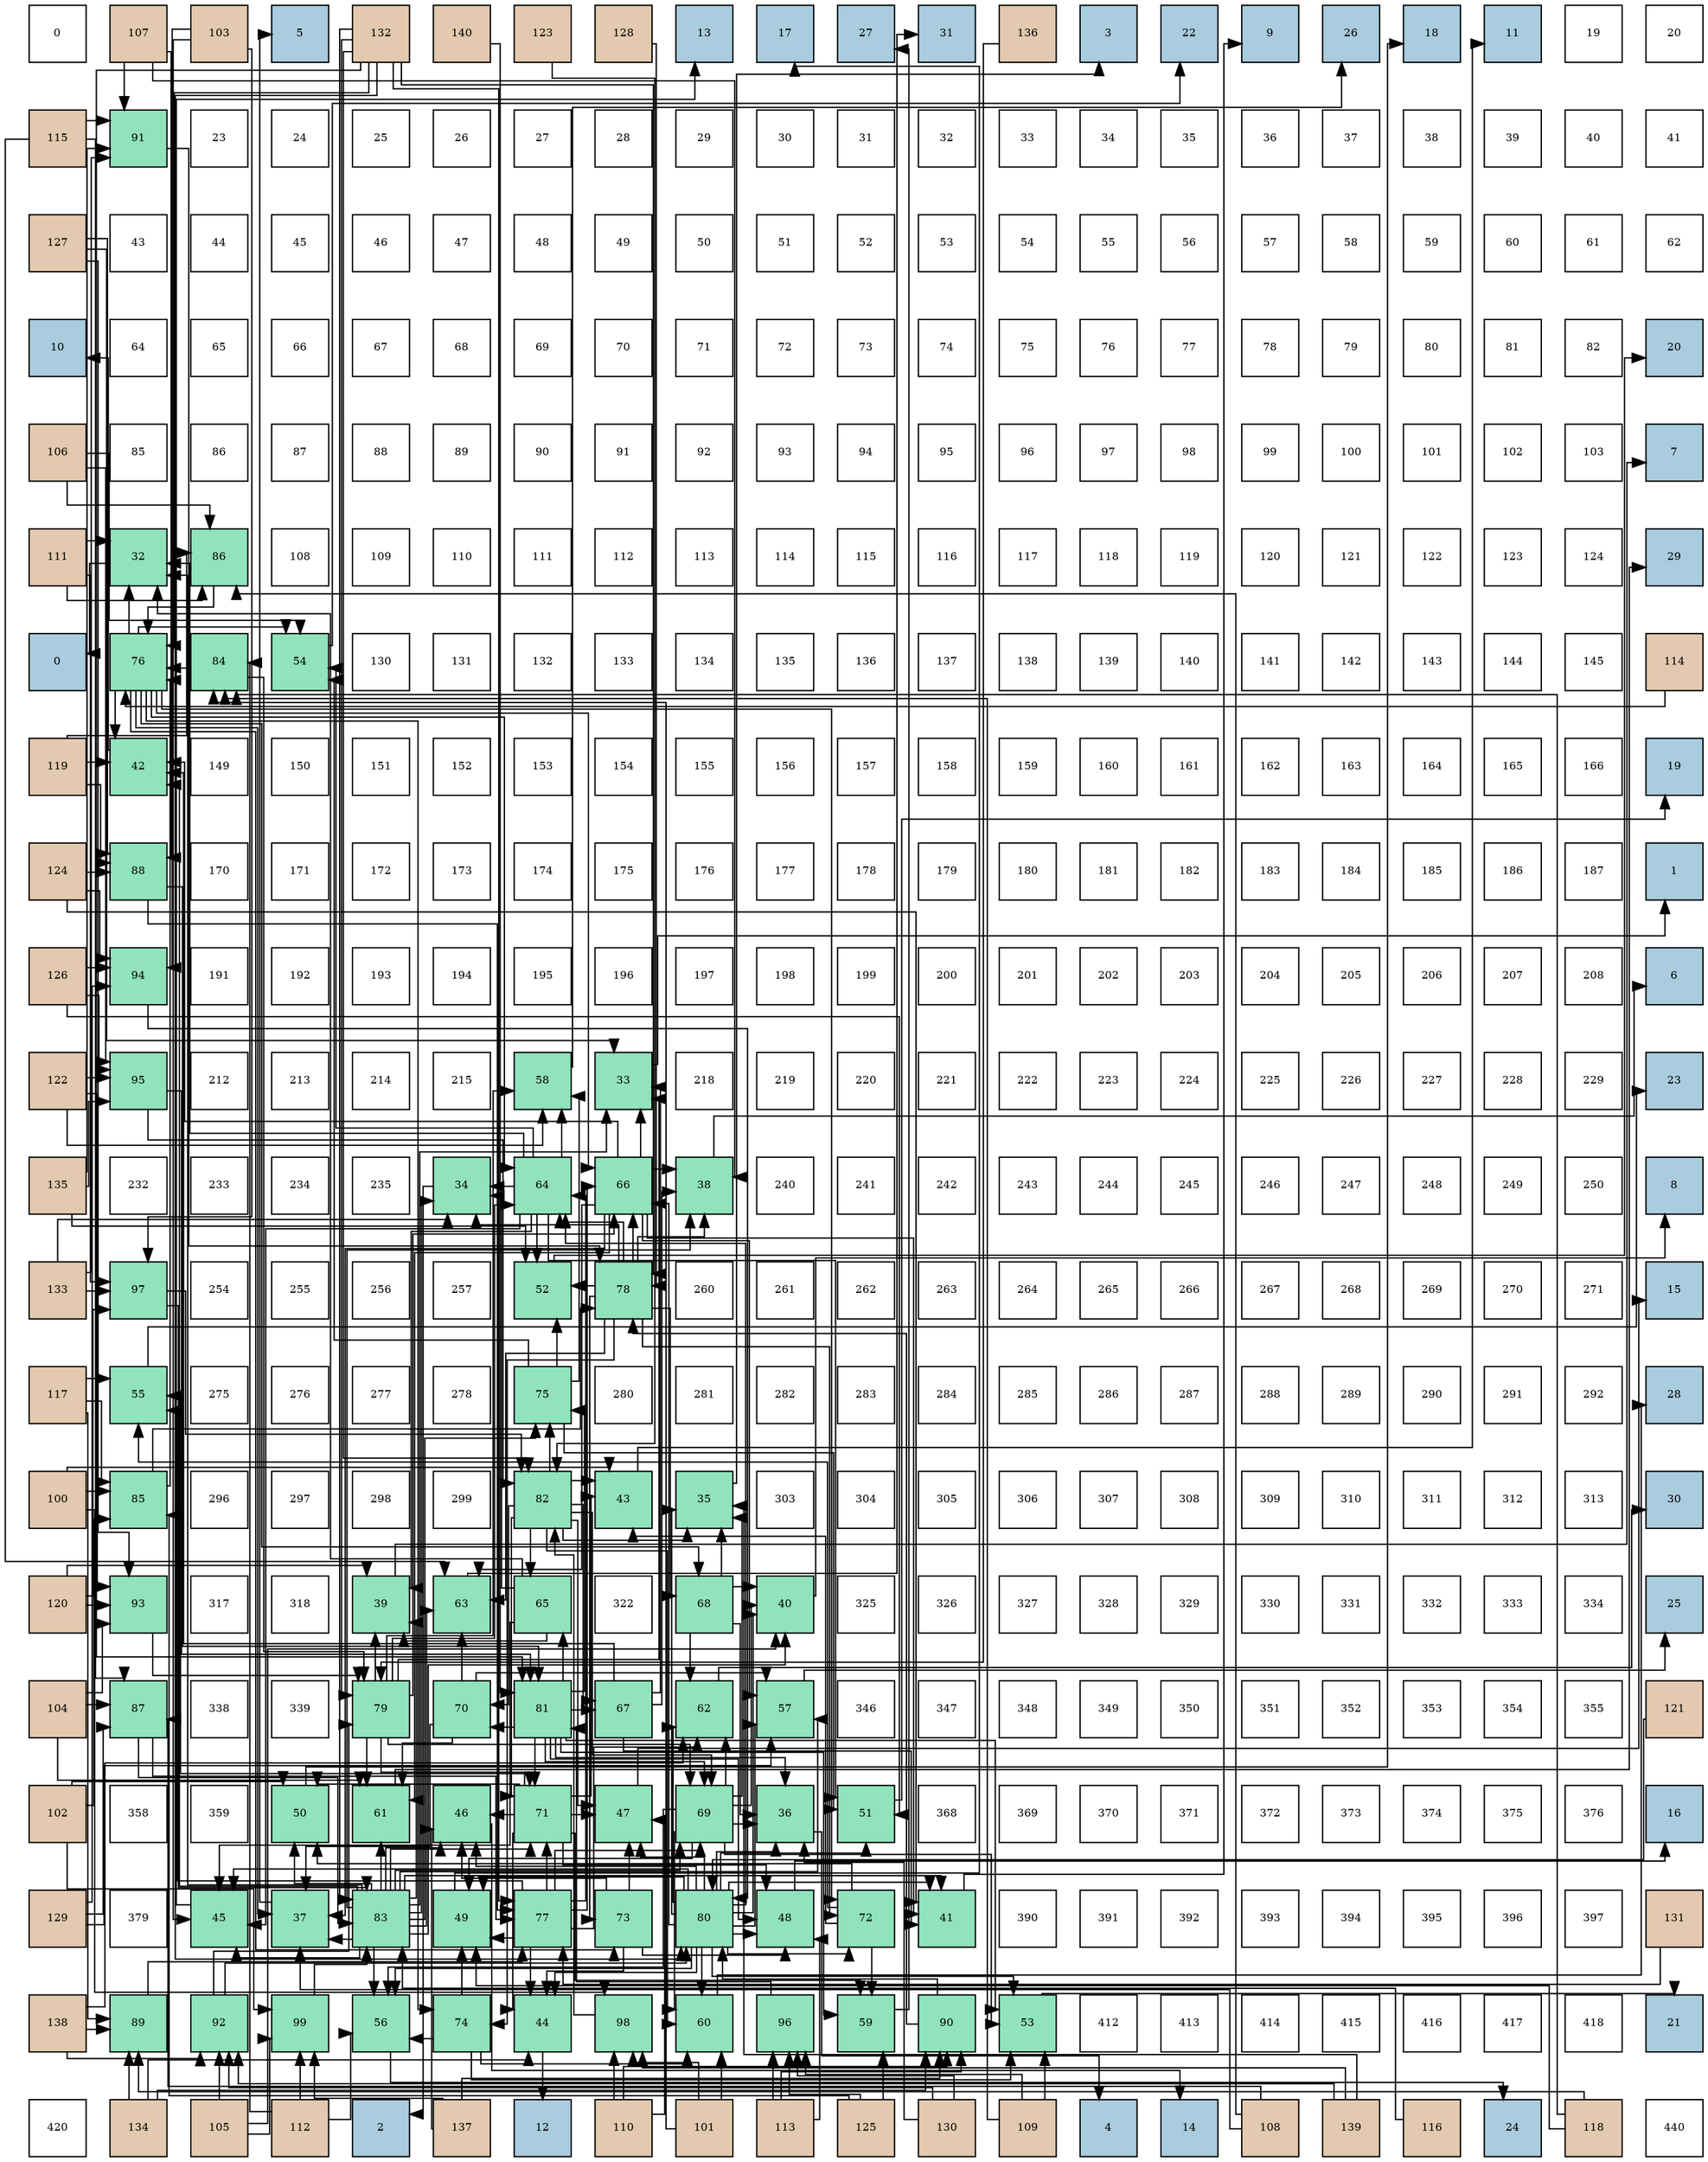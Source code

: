 digraph layout{
 rankdir=TB;
 splines=ortho;
 node [style=filled shape=square fixedsize=true width=0.6];
0[label="0", fontsize=8, fillcolor="#ffffff"];
1[label="107", fontsize=8, fillcolor="#e3c9af"];
2[label="103", fontsize=8, fillcolor="#e3c9af"];
3[label="5", fontsize=8, fillcolor="#a9ccde"];
4[label="132", fontsize=8, fillcolor="#e3c9af"];
5[label="140", fontsize=8, fillcolor="#e3c9af"];
6[label="123", fontsize=8, fillcolor="#e3c9af"];
7[label="128", fontsize=8, fillcolor="#e3c9af"];
8[label="13", fontsize=8, fillcolor="#a9ccde"];
9[label="17", fontsize=8, fillcolor="#a9ccde"];
10[label="27", fontsize=8, fillcolor="#a9ccde"];
11[label="31", fontsize=8, fillcolor="#a9ccde"];
12[label="136", fontsize=8, fillcolor="#e3c9af"];
13[label="3", fontsize=8, fillcolor="#a9ccde"];
14[label="22", fontsize=8, fillcolor="#a9ccde"];
15[label="9", fontsize=8, fillcolor="#a9ccde"];
16[label="26", fontsize=8, fillcolor="#a9ccde"];
17[label="18", fontsize=8, fillcolor="#a9ccde"];
18[label="11", fontsize=8, fillcolor="#a9ccde"];
19[label="19", fontsize=8, fillcolor="#ffffff"];
20[label="20", fontsize=8, fillcolor="#ffffff"];
21[label="115", fontsize=8, fillcolor="#e3c9af"];
22[label="91", fontsize=8, fillcolor="#91e3bb"];
23[label="23", fontsize=8, fillcolor="#ffffff"];
24[label="24", fontsize=8, fillcolor="#ffffff"];
25[label="25", fontsize=8, fillcolor="#ffffff"];
26[label="26", fontsize=8, fillcolor="#ffffff"];
27[label="27", fontsize=8, fillcolor="#ffffff"];
28[label="28", fontsize=8, fillcolor="#ffffff"];
29[label="29", fontsize=8, fillcolor="#ffffff"];
30[label="30", fontsize=8, fillcolor="#ffffff"];
31[label="31", fontsize=8, fillcolor="#ffffff"];
32[label="32", fontsize=8, fillcolor="#ffffff"];
33[label="33", fontsize=8, fillcolor="#ffffff"];
34[label="34", fontsize=8, fillcolor="#ffffff"];
35[label="35", fontsize=8, fillcolor="#ffffff"];
36[label="36", fontsize=8, fillcolor="#ffffff"];
37[label="37", fontsize=8, fillcolor="#ffffff"];
38[label="38", fontsize=8, fillcolor="#ffffff"];
39[label="39", fontsize=8, fillcolor="#ffffff"];
40[label="40", fontsize=8, fillcolor="#ffffff"];
41[label="41", fontsize=8, fillcolor="#ffffff"];
42[label="127", fontsize=8, fillcolor="#e3c9af"];
43[label="43", fontsize=8, fillcolor="#ffffff"];
44[label="44", fontsize=8, fillcolor="#ffffff"];
45[label="45", fontsize=8, fillcolor="#ffffff"];
46[label="46", fontsize=8, fillcolor="#ffffff"];
47[label="47", fontsize=8, fillcolor="#ffffff"];
48[label="48", fontsize=8, fillcolor="#ffffff"];
49[label="49", fontsize=8, fillcolor="#ffffff"];
50[label="50", fontsize=8, fillcolor="#ffffff"];
51[label="51", fontsize=8, fillcolor="#ffffff"];
52[label="52", fontsize=8, fillcolor="#ffffff"];
53[label="53", fontsize=8, fillcolor="#ffffff"];
54[label="54", fontsize=8, fillcolor="#ffffff"];
55[label="55", fontsize=8, fillcolor="#ffffff"];
56[label="56", fontsize=8, fillcolor="#ffffff"];
57[label="57", fontsize=8, fillcolor="#ffffff"];
58[label="58", fontsize=8, fillcolor="#ffffff"];
59[label="59", fontsize=8, fillcolor="#ffffff"];
60[label="60", fontsize=8, fillcolor="#ffffff"];
61[label="61", fontsize=8, fillcolor="#ffffff"];
62[label="62", fontsize=8, fillcolor="#ffffff"];
63[label="10", fontsize=8, fillcolor="#a9ccde"];
64[label="64", fontsize=8, fillcolor="#ffffff"];
65[label="65", fontsize=8, fillcolor="#ffffff"];
66[label="66", fontsize=8, fillcolor="#ffffff"];
67[label="67", fontsize=8, fillcolor="#ffffff"];
68[label="68", fontsize=8, fillcolor="#ffffff"];
69[label="69", fontsize=8, fillcolor="#ffffff"];
70[label="70", fontsize=8, fillcolor="#ffffff"];
71[label="71", fontsize=8, fillcolor="#ffffff"];
72[label="72", fontsize=8, fillcolor="#ffffff"];
73[label="73", fontsize=8, fillcolor="#ffffff"];
74[label="74", fontsize=8, fillcolor="#ffffff"];
75[label="75", fontsize=8, fillcolor="#ffffff"];
76[label="76", fontsize=8, fillcolor="#ffffff"];
77[label="77", fontsize=8, fillcolor="#ffffff"];
78[label="78", fontsize=8, fillcolor="#ffffff"];
79[label="79", fontsize=8, fillcolor="#ffffff"];
80[label="80", fontsize=8, fillcolor="#ffffff"];
81[label="81", fontsize=8, fillcolor="#ffffff"];
82[label="82", fontsize=8, fillcolor="#ffffff"];
83[label="20", fontsize=8, fillcolor="#a9ccde"];
84[label="106", fontsize=8, fillcolor="#e3c9af"];
85[label="85", fontsize=8, fillcolor="#ffffff"];
86[label="86", fontsize=8, fillcolor="#ffffff"];
87[label="87", fontsize=8, fillcolor="#ffffff"];
88[label="88", fontsize=8, fillcolor="#ffffff"];
89[label="89", fontsize=8, fillcolor="#ffffff"];
90[label="90", fontsize=8, fillcolor="#ffffff"];
91[label="91", fontsize=8, fillcolor="#ffffff"];
92[label="92", fontsize=8, fillcolor="#ffffff"];
93[label="93", fontsize=8, fillcolor="#ffffff"];
94[label="94", fontsize=8, fillcolor="#ffffff"];
95[label="95", fontsize=8, fillcolor="#ffffff"];
96[label="96", fontsize=8, fillcolor="#ffffff"];
97[label="97", fontsize=8, fillcolor="#ffffff"];
98[label="98", fontsize=8, fillcolor="#ffffff"];
99[label="99", fontsize=8, fillcolor="#ffffff"];
100[label="100", fontsize=8, fillcolor="#ffffff"];
101[label="101", fontsize=8, fillcolor="#ffffff"];
102[label="102", fontsize=8, fillcolor="#ffffff"];
103[label="103", fontsize=8, fillcolor="#ffffff"];
104[label="7", fontsize=8, fillcolor="#a9ccde"];
105[label="111", fontsize=8, fillcolor="#e3c9af"];
106[label="32", fontsize=8, fillcolor="#91e3bb"];
107[label="86", fontsize=8, fillcolor="#91e3bb"];
108[label="108", fontsize=8, fillcolor="#ffffff"];
109[label="109", fontsize=8, fillcolor="#ffffff"];
110[label="110", fontsize=8, fillcolor="#ffffff"];
111[label="111", fontsize=8, fillcolor="#ffffff"];
112[label="112", fontsize=8, fillcolor="#ffffff"];
113[label="113", fontsize=8, fillcolor="#ffffff"];
114[label="114", fontsize=8, fillcolor="#ffffff"];
115[label="115", fontsize=8, fillcolor="#ffffff"];
116[label="116", fontsize=8, fillcolor="#ffffff"];
117[label="117", fontsize=8, fillcolor="#ffffff"];
118[label="118", fontsize=8, fillcolor="#ffffff"];
119[label="119", fontsize=8, fillcolor="#ffffff"];
120[label="120", fontsize=8, fillcolor="#ffffff"];
121[label="121", fontsize=8, fillcolor="#ffffff"];
122[label="122", fontsize=8, fillcolor="#ffffff"];
123[label="123", fontsize=8, fillcolor="#ffffff"];
124[label="124", fontsize=8, fillcolor="#ffffff"];
125[label="29", fontsize=8, fillcolor="#a9ccde"];
126[label="0", fontsize=8, fillcolor="#a9ccde"];
127[label="76", fontsize=8, fillcolor="#91e3bb"];
128[label="84", fontsize=8, fillcolor="#91e3bb"];
129[label="54", fontsize=8, fillcolor="#91e3bb"];
130[label="130", fontsize=8, fillcolor="#ffffff"];
131[label="131", fontsize=8, fillcolor="#ffffff"];
132[label="132", fontsize=8, fillcolor="#ffffff"];
133[label="133", fontsize=8, fillcolor="#ffffff"];
134[label="134", fontsize=8, fillcolor="#ffffff"];
135[label="135", fontsize=8, fillcolor="#ffffff"];
136[label="136", fontsize=8, fillcolor="#ffffff"];
137[label="137", fontsize=8, fillcolor="#ffffff"];
138[label="138", fontsize=8, fillcolor="#ffffff"];
139[label="139", fontsize=8, fillcolor="#ffffff"];
140[label="140", fontsize=8, fillcolor="#ffffff"];
141[label="141", fontsize=8, fillcolor="#ffffff"];
142[label="142", fontsize=8, fillcolor="#ffffff"];
143[label="143", fontsize=8, fillcolor="#ffffff"];
144[label="144", fontsize=8, fillcolor="#ffffff"];
145[label="145", fontsize=8, fillcolor="#ffffff"];
146[label="114", fontsize=8, fillcolor="#e3c9af"];
147[label="119", fontsize=8, fillcolor="#e3c9af"];
148[label="42", fontsize=8, fillcolor="#91e3bb"];
149[label="149", fontsize=8, fillcolor="#ffffff"];
150[label="150", fontsize=8, fillcolor="#ffffff"];
151[label="151", fontsize=8, fillcolor="#ffffff"];
152[label="152", fontsize=8, fillcolor="#ffffff"];
153[label="153", fontsize=8, fillcolor="#ffffff"];
154[label="154", fontsize=8, fillcolor="#ffffff"];
155[label="155", fontsize=8, fillcolor="#ffffff"];
156[label="156", fontsize=8, fillcolor="#ffffff"];
157[label="157", fontsize=8, fillcolor="#ffffff"];
158[label="158", fontsize=8, fillcolor="#ffffff"];
159[label="159", fontsize=8, fillcolor="#ffffff"];
160[label="160", fontsize=8, fillcolor="#ffffff"];
161[label="161", fontsize=8, fillcolor="#ffffff"];
162[label="162", fontsize=8, fillcolor="#ffffff"];
163[label="163", fontsize=8, fillcolor="#ffffff"];
164[label="164", fontsize=8, fillcolor="#ffffff"];
165[label="165", fontsize=8, fillcolor="#ffffff"];
166[label="166", fontsize=8, fillcolor="#ffffff"];
167[label="19", fontsize=8, fillcolor="#a9ccde"];
168[label="124", fontsize=8, fillcolor="#e3c9af"];
169[label="88", fontsize=8, fillcolor="#91e3bb"];
170[label="170", fontsize=8, fillcolor="#ffffff"];
171[label="171", fontsize=8, fillcolor="#ffffff"];
172[label="172", fontsize=8, fillcolor="#ffffff"];
173[label="173", fontsize=8, fillcolor="#ffffff"];
174[label="174", fontsize=8, fillcolor="#ffffff"];
175[label="175", fontsize=8, fillcolor="#ffffff"];
176[label="176", fontsize=8, fillcolor="#ffffff"];
177[label="177", fontsize=8, fillcolor="#ffffff"];
178[label="178", fontsize=8, fillcolor="#ffffff"];
179[label="179", fontsize=8, fillcolor="#ffffff"];
180[label="180", fontsize=8, fillcolor="#ffffff"];
181[label="181", fontsize=8, fillcolor="#ffffff"];
182[label="182", fontsize=8, fillcolor="#ffffff"];
183[label="183", fontsize=8, fillcolor="#ffffff"];
184[label="184", fontsize=8, fillcolor="#ffffff"];
185[label="185", fontsize=8, fillcolor="#ffffff"];
186[label="186", fontsize=8, fillcolor="#ffffff"];
187[label="187", fontsize=8, fillcolor="#ffffff"];
188[label="1", fontsize=8, fillcolor="#a9ccde"];
189[label="126", fontsize=8, fillcolor="#e3c9af"];
190[label="94", fontsize=8, fillcolor="#91e3bb"];
191[label="191", fontsize=8, fillcolor="#ffffff"];
192[label="192", fontsize=8, fillcolor="#ffffff"];
193[label="193", fontsize=8, fillcolor="#ffffff"];
194[label="194", fontsize=8, fillcolor="#ffffff"];
195[label="195", fontsize=8, fillcolor="#ffffff"];
196[label="196", fontsize=8, fillcolor="#ffffff"];
197[label="197", fontsize=8, fillcolor="#ffffff"];
198[label="198", fontsize=8, fillcolor="#ffffff"];
199[label="199", fontsize=8, fillcolor="#ffffff"];
200[label="200", fontsize=8, fillcolor="#ffffff"];
201[label="201", fontsize=8, fillcolor="#ffffff"];
202[label="202", fontsize=8, fillcolor="#ffffff"];
203[label="203", fontsize=8, fillcolor="#ffffff"];
204[label="204", fontsize=8, fillcolor="#ffffff"];
205[label="205", fontsize=8, fillcolor="#ffffff"];
206[label="206", fontsize=8, fillcolor="#ffffff"];
207[label="207", fontsize=8, fillcolor="#ffffff"];
208[label="208", fontsize=8, fillcolor="#ffffff"];
209[label="6", fontsize=8, fillcolor="#a9ccde"];
210[label="122", fontsize=8, fillcolor="#e3c9af"];
211[label="95", fontsize=8, fillcolor="#91e3bb"];
212[label="212", fontsize=8, fillcolor="#ffffff"];
213[label="213", fontsize=8, fillcolor="#ffffff"];
214[label="214", fontsize=8, fillcolor="#ffffff"];
215[label="215", fontsize=8, fillcolor="#ffffff"];
216[label="58", fontsize=8, fillcolor="#91e3bb"];
217[label="33", fontsize=8, fillcolor="#91e3bb"];
218[label="218", fontsize=8, fillcolor="#ffffff"];
219[label="219", fontsize=8, fillcolor="#ffffff"];
220[label="220", fontsize=8, fillcolor="#ffffff"];
221[label="221", fontsize=8, fillcolor="#ffffff"];
222[label="222", fontsize=8, fillcolor="#ffffff"];
223[label="223", fontsize=8, fillcolor="#ffffff"];
224[label="224", fontsize=8, fillcolor="#ffffff"];
225[label="225", fontsize=8, fillcolor="#ffffff"];
226[label="226", fontsize=8, fillcolor="#ffffff"];
227[label="227", fontsize=8, fillcolor="#ffffff"];
228[label="228", fontsize=8, fillcolor="#ffffff"];
229[label="229", fontsize=8, fillcolor="#ffffff"];
230[label="23", fontsize=8, fillcolor="#a9ccde"];
231[label="135", fontsize=8, fillcolor="#e3c9af"];
232[label="232", fontsize=8, fillcolor="#ffffff"];
233[label="233", fontsize=8, fillcolor="#ffffff"];
234[label="234", fontsize=8, fillcolor="#ffffff"];
235[label="235", fontsize=8, fillcolor="#ffffff"];
236[label="34", fontsize=8, fillcolor="#91e3bb"];
237[label="64", fontsize=8, fillcolor="#91e3bb"];
238[label="66", fontsize=8, fillcolor="#91e3bb"];
239[label="38", fontsize=8, fillcolor="#91e3bb"];
240[label="240", fontsize=8, fillcolor="#ffffff"];
241[label="241", fontsize=8, fillcolor="#ffffff"];
242[label="242", fontsize=8, fillcolor="#ffffff"];
243[label="243", fontsize=8, fillcolor="#ffffff"];
244[label="244", fontsize=8, fillcolor="#ffffff"];
245[label="245", fontsize=8, fillcolor="#ffffff"];
246[label="246", fontsize=8, fillcolor="#ffffff"];
247[label="247", fontsize=8, fillcolor="#ffffff"];
248[label="248", fontsize=8, fillcolor="#ffffff"];
249[label="249", fontsize=8, fillcolor="#ffffff"];
250[label="250", fontsize=8, fillcolor="#ffffff"];
251[label="8", fontsize=8, fillcolor="#a9ccde"];
252[label="133", fontsize=8, fillcolor="#e3c9af"];
253[label="97", fontsize=8, fillcolor="#91e3bb"];
254[label="254", fontsize=8, fillcolor="#ffffff"];
255[label="255", fontsize=8, fillcolor="#ffffff"];
256[label="256", fontsize=8, fillcolor="#ffffff"];
257[label="257", fontsize=8, fillcolor="#ffffff"];
258[label="52", fontsize=8, fillcolor="#91e3bb"];
259[label="78", fontsize=8, fillcolor="#91e3bb"];
260[label="260", fontsize=8, fillcolor="#ffffff"];
261[label="261", fontsize=8, fillcolor="#ffffff"];
262[label="262", fontsize=8, fillcolor="#ffffff"];
263[label="263", fontsize=8, fillcolor="#ffffff"];
264[label="264", fontsize=8, fillcolor="#ffffff"];
265[label="265", fontsize=8, fillcolor="#ffffff"];
266[label="266", fontsize=8, fillcolor="#ffffff"];
267[label="267", fontsize=8, fillcolor="#ffffff"];
268[label="268", fontsize=8, fillcolor="#ffffff"];
269[label="269", fontsize=8, fillcolor="#ffffff"];
270[label="270", fontsize=8, fillcolor="#ffffff"];
271[label="271", fontsize=8, fillcolor="#ffffff"];
272[label="15", fontsize=8, fillcolor="#a9ccde"];
273[label="117", fontsize=8, fillcolor="#e3c9af"];
274[label="55", fontsize=8, fillcolor="#91e3bb"];
275[label="275", fontsize=8, fillcolor="#ffffff"];
276[label="276", fontsize=8, fillcolor="#ffffff"];
277[label="277", fontsize=8, fillcolor="#ffffff"];
278[label="278", fontsize=8, fillcolor="#ffffff"];
279[label="75", fontsize=8, fillcolor="#91e3bb"];
280[label="280", fontsize=8, fillcolor="#ffffff"];
281[label="281", fontsize=8, fillcolor="#ffffff"];
282[label="282", fontsize=8, fillcolor="#ffffff"];
283[label="283", fontsize=8, fillcolor="#ffffff"];
284[label="284", fontsize=8, fillcolor="#ffffff"];
285[label="285", fontsize=8, fillcolor="#ffffff"];
286[label="286", fontsize=8, fillcolor="#ffffff"];
287[label="287", fontsize=8, fillcolor="#ffffff"];
288[label="288", fontsize=8, fillcolor="#ffffff"];
289[label="289", fontsize=8, fillcolor="#ffffff"];
290[label="290", fontsize=8, fillcolor="#ffffff"];
291[label="291", fontsize=8, fillcolor="#ffffff"];
292[label="292", fontsize=8, fillcolor="#ffffff"];
293[label="28", fontsize=8, fillcolor="#a9ccde"];
294[label="100", fontsize=8, fillcolor="#e3c9af"];
295[label="85", fontsize=8, fillcolor="#91e3bb"];
296[label="296", fontsize=8, fillcolor="#ffffff"];
297[label="297", fontsize=8, fillcolor="#ffffff"];
298[label="298", fontsize=8, fillcolor="#ffffff"];
299[label="299", fontsize=8, fillcolor="#ffffff"];
300[label="82", fontsize=8, fillcolor="#91e3bb"];
301[label="43", fontsize=8, fillcolor="#91e3bb"];
302[label="35", fontsize=8, fillcolor="#91e3bb"];
303[label="303", fontsize=8, fillcolor="#ffffff"];
304[label="304", fontsize=8, fillcolor="#ffffff"];
305[label="305", fontsize=8, fillcolor="#ffffff"];
306[label="306", fontsize=8, fillcolor="#ffffff"];
307[label="307", fontsize=8, fillcolor="#ffffff"];
308[label="308", fontsize=8, fillcolor="#ffffff"];
309[label="309", fontsize=8, fillcolor="#ffffff"];
310[label="310", fontsize=8, fillcolor="#ffffff"];
311[label="311", fontsize=8, fillcolor="#ffffff"];
312[label="312", fontsize=8, fillcolor="#ffffff"];
313[label="313", fontsize=8, fillcolor="#ffffff"];
314[label="30", fontsize=8, fillcolor="#a9ccde"];
315[label="120", fontsize=8, fillcolor="#e3c9af"];
316[label="93", fontsize=8, fillcolor="#91e3bb"];
317[label="317", fontsize=8, fillcolor="#ffffff"];
318[label="318", fontsize=8, fillcolor="#ffffff"];
319[label="39", fontsize=8, fillcolor="#91e3bb"];
320[label="63", fontsize=8, fillcolor="#91e3bb"];
321[label="65", fontsize=8, fillcolor="#91e3bb"];
322[label="322", fontsize=8, fillcolor="#ffffff"];
323[label="68", fontsize=8, fillcolor="#91e3bb"];
324[label="40", fontsize=8, fillcolor="#91e3bb"];
325[label="325", fontsize=8, fillcolor="#ffffff"];
326[label="326", fontsize=8, fillcolor="#ffffff"];
327[label="327", fontsize=8, fillcolor="#ffffff"];
328[label="328", fontsize=8, fillcolor="#ffffff"];
329[label="329", fontsize=8, fillcolor="#ffffff"];
330[label="330", fontsize=8, fillcolor="#ffffff"];
331[label="331", fontsize=8, fillcolor="#ffffff"];
332[label="332", fontsize=8, fillcolor="#ffffff"];
333[label="333", fontsize=8, fillcolor="#ffffff"];
334[label="334", fontsize=8, fillcolor="#ffffff"];
335[label="25", fontsize=8, fillcolor="#a9ccde"];
336[label="104", fontsize=8, fillcolor="#e3c9af"];
337[label="87", fontsize=8, fillcolor="#91e3bb"];
338[label="338", fontsize=8, fillcolor="#ffffff"];
339[label="339", fontsize=8, fillcolor="#ffffff"];
340[label="79", fontsize=8, fillcolor="#91e3bb"];
341[label="70", fontsize=8, fillcolor="#91e3bb"];
342[label="81", fontsize=8, fillcolor="#91e3bb"];
343[label="67", fontsize=8, fillcolor="#91e3bb"];
344[label="62", fontsize=8, fillcolor="#91e3bb"];
345[label="57", fontsize=8, fillcolor="#91e3bb"];
346[label="346", fontsize=8, fillcolor="#ffffff"];
347[label="347", fontsize=8, fillcolor="#ffffff"];
348[label="348", fontsize=8, fillcolor="#ffffff"];
349[label="349", fontsize=8, fillcolor="#ffffff"];
350[label="350", fontsize=8, fillcolor="#ffffff"];
351[label="351", fontsize=8, fillcolor="#ffffff"];
352[label="352", fontsize=8, fillcolor="#ffffff"];
353[label="353", fontsize=8, fillcolor="#ffffff"];
354[label="354", fontsize=8, fillcolor="#ffffff"];
355[label="355", fontsize=8, fillcolor="#ffffff"];
356[label="121", fontsize=8, fillcolor="#e3c9af"];
357[label="102", fontsize=8, fillcolor="#e3c9af"];
358[label="358", fontsize=8, fillcolor="#ffffff"];
359[label="359", fontsize=8, fillcolor="#ffffff"];
360[label="50", fontsize=8, fillcolor="#91e3bb"];
361[label="61", fontsize=8, fillcolor="#91e3bb"];
362[label="46", fontsize=8, fillcolor="#91e3bb"];
363[label="71", fontsize=8, fillcolor="#91e3bb"];
364[label="47", fontsize=8, fillcolor="#91e3bb"];
365[label="69", fontsize=8, fillcolor="#91e3bb"];
366[label="36", fontsize=8, fillcolor="#91e3bb"];
367[label="51", fontsize=8, fillcolor="#91e3bb"];
368[label="368", fontsize=8, fillcolor="#ffffff"];
369[label="369", fontsize=8, fillcolor="#ffffff"];
370[label="370", fontsize=8, fillcolor="#ffffff"];
371[label="371", fontsize=8, fillcolor="#ffffff"];
372[label="372", fontsize=8, fillcolor="#ffffff"];
373[label="373", fontsize=8, fillcolor="#ffffff"];
374[label="374", fontsize=8, fillcolor="#ffffff"];
375[label="375", fontsize=8, fillcolor="#ffffff"];
376[label="376", fontsize=8, fillcolor="#ffffff"];
377[label="16", fontsize=8, fillcolor="#a9ccde"];
378[label="129", fontsize=8, fillcolor="#e3c9af"];
379[label="379", fontsize=8, fillcolor="#ffffff"];
380[label="45", fontsize=8, fillcolor="#91e3bb"];
381[label="37", fontsize=8, fillcolor="#91e3bb"];
382[label="83", fontsize=8, fillcolor="#91e3bb"];
383[label="49", fontsize=8, fillcolor="#91e3bb"];
384[label="77", fontsize=8, fillcolor="#91e3bb"];
385[label="73", fontsize=8, fillcolor="#91e3bb"];
386[label="80", fontsize=8, fillcolor="#91e3bb"];
387[label="48", fontsize=8, fillcolor="#91e3bb"];
388[label="72", fontsize=8, fillcolor="#91e3bb"];
389[label="41", fontsize=8, fillcolor="#91e3bb"];
390[label="390", fontsize=8, fillcolor="#ffffff"];
391[label="391", fontsize=8, fillcolor="#ffffff"];
392[label="392", fontsize=8, fillcolor="#ffffff"];
393[label="393", fontsize=8, fillcolor="#ffffff"];
394[label="394", fontsize=8, fillcolor="#ffffff"];
395[label="395", fontsize=8, fillcolor="#ffffff"];
396[label="396", fontsize=8, fillcolor="#ffffff"];
397[label="397", fontsize=8, fillcolor="#ffffff"];
398[label="131", fontsize=8, fillcolor="#e3c9af"];
399[label="138", fontsize=8, fillcolor="#e3c9af"];
400[label="89", fontsize=8, fillcolor="#91e3bb"];
401[label="92", fontsize=8, fillcolor="#91e3bb"];
402[label="99", fontsize=8, fillcolor="#91e3bb"];
403[label="56", fontsize=8, fillcolor="#91e3bb"];
404[label="74", fontsize=8, fillcolor="#91e3bb"];
405[label="44", fontsize=8, fillcolor="#91e3bb"];
406[label="98", fontsize=8, fillcolor="#91e3bb"];
407[label="60", fontsize=8, fillcolor="#91e3bb"];
408[label="96", fontsize=8, fillcolor="#91e3bb"];
409[label="59", fontsize=8, fillcolor="#91e3bb"];
410[label="90", fontsize=8, fillcolor="#91e3bb"];
411[label="53", fontsize=8, fillcolor="#91e3bb"];
412[label="412", fontsize=8, fillcolor="#ffffff"];
413[label="413", fontsize=8, fillcolor="#ffffff"];
414[label="414", fontsize=8, fillcolor="#ffffff"];
415[label="415", fontsize=8, fillcolor="#ffffff"];
416[label="416", fontsize=8, fillcolor="#ffffff"];
417[label="417", fontsize=8, fillcolor="#ffffff"];
418[label="418", fontsize=8, fillcolor="#ffffff"];
419[label="21", fontsize=8, fillcolor="#a9ccde"];
420[label="420", fontsize=8, fillcolor="#ffffff"];
421[label="134", fontsize=8, fillcolor="#e3c9af"];
422[label="105", fontsize=8, fillcolor="#e3c9af"];
423[label="112", fontsize=8, fillcolor="#e3c9af"];
424[label="2", fontsize=8, fillcolor="#a9ccde"];
425[label="137", fontsize=8, fillcolor="#e3c9af"];
426[label="12", fontsize=8, fillcolor="#a9ccde"];
427[label="110", fontsize=8, fillcolor="#e3c9af"];
428[label="101", fontsize=8, fillcolor="#e3c9af"];
429[label="113", fontsize=8, fillcolor="#e3c9af"];
430[label="125", fontsize=8, fillcolor="#e3c9af"];
431[label="130", fontsize=8, fillcolor="#e3c9af"];
432[label="109", fontsize=8, fillcolor="#e3c9af"];
433[label="4", fontsize=8, fillcolor="#a9ccde"];
434[label="14", fontsize=8, fillcolor="#a9ccde"];
435[label="108", fontsize=8, fillcolor="#e3c9af"];
436[label="139", fontsize=8, fillcolor="#e3c9af"];
437[label="116", fontsize=8, fillcolor="#e3c9af"];
438[label="24", fontsize=8, fillcolor="#a9ccde"];
439[label="118", fontsize=8, fillcolor="#e3c9af"];
440[label="440", fontsize=8, fillcolor="#ffffff"];
edge [constraint=false, style=vis];106 -> 126;
217 -> 188;
236 -> 424;
302 -> 13;
366 -> 433;
381 -> 3;
239 -> 209;
319 -> 104;
324 -> 251;
389 -> 15;
148 -> 63;
301 -> 18;
405 -> 426;
380 -> 8;
362 -> 434;
364 -> 272;
387 -> 377;
383 -> 9;
360 -> 17;
367 -> 167;
258 -> 83;
411 -> 419;
129 -> 14;
274 -> 230;
403 -> 438;
345 -> 335;
216 -> 16;
409 -> 10;
407 -> 293;
361 -> 125;
344 -> 314;
320 -> 11;
237 -> 106;
237 -> 236;
237 -> 319;
237 -> 380;
237 -> 367;
237 -> 258;
237 -> 129;
237 -> 216;
321 -> 106;
321 -> 236;
321 -> 319;
321 -> 380;
238 -> 217;
238 -> 381;
238 -> 239;
238 -> 389;
238 -> 148;
238 -> 345;
238 -> 361;
238 -> 320;
343 -> 217;
343 -> 239;
343 -> 389;
343 -> 148;
323 -> 302;
323 -> 366;
323 -> 324;
323 -> 344;
365 -> 302;
365 -> 366;
365 -> 324;
365 -> 383;
365 -> 411;
365 -> 403;
365 -> 407;
365 -> 344;
341 -> 381;
341 -> 345;
341 -> 361;
341 -> 320;
363 -> 301;
363 -> 405;
363 -> 362;
363 -> 364;
363 -> 387;
363 -> 360;
363 -> 274;
363 -> 409;
388 -> 301;
388 -> 360;
388 -> 274;
388 -> 409;
385 -> 405;
385 -> 362;
385 -> 364;
385 -> 387;
404 -> 383;
404 -> 411;
404 -> 403;
404 -> 407;
279 -> 367;
279 -> 258;
279 -> 129;
279 -> 216;
127 -> 106;
127 -> 381;
127 -> 148;
127 -> 129;
127 -> 237;
127 -> 238;
127 -> 323;
127 -> 388;
127 -> 385;
127 -> 404;
384 -> 405;
384 -> 383;
384 -> 274;
384 -> 344;
384 -> 237;
384 -> 238;
384 -> 365;
384 -> 363;
259 -> 236;
259 -> 239;
259 -> 258;
259 -> 320;
259 -> 237;
259 -> 238;
259 -> 323;
259 -> 388;
259 -> 385;
259 -> 404;
340 -> 217;
340 -> 319;
340 -> 216;
340 -> 361;
340 -> 237;
340 -> 238;
340 -> 365;
340 -> 363;
386 -> 302;
386 -> 366;
386 -> 324;
386 -> 389;
386 -> 405;
386 -> 380;
386 -> 362;
386 -> 364;
386 -> 387;
386 -> 383;
386 -> 367;
386 -> 411;
386 -> 403;
386 -> 345;
386 -> 407;
386 -> 344;
386 -> 237;
386 -> 238;
386 -> 388;
342 -> 366;
342 -> 387;
342 -> 411;
342 -> 409;
342 -> 321;
342 -> 343;
342 -> 365;
342 -> 341;
342 -> 363;
342 -> 279;
300 -> 302;
300 -> 301;
300 -> 364;
300 -> 407;
300 -> 321;
300 -> 343;
300 -> 365;
300 -> 341;
300 -> 363;
300 -> 279;
382 -> 106;
382 -> 217;
382 -> 236;
382 -> 381;
382 -> 239;
382 -> 319;
382 -> 324;
382 -> 389;
382 -> 148;
382 -> 380;
382 -> 362;
382 -> 360;
382 -> 403;
382 -> 345;
382 -> 361;
382 -> 320;
382 -> 365;
382 -> 363;
382 -> 279;
128 -> 127;
128 -> 340;
295 -> 127;
295 -> 259;
107 -> 127;
337 -> 384;
337 -> 382;
169 -> 384;
169 -> 342;
400 -> 384;
410 -> 259;
410 -> 386;
22 -> 259;
401 -> 340;
401 -> 386;
316 -> 340;
190 -> 386;
211 -> 342;
211 -> 300;
408 -> 342;
253 -> 300;
253 -> 382;
406 -> 300;
402 -> 382;
294 -> 301;
294 -> 295;
294 -> 406;
428 -> 407;
428 -> 128;
428 -> 406;
357 -> 360;
357 -> 295;
357 -> 402;
2 -> 380;
2 -> 190;
2 -> 253;
336 -> 361;
336 -> 337;
336 -> 316;
422 -> 324;
422 -> 401;
422 -> 402;
84 -> 129;
84 -> 107;
84 -> 211;
1 -> 239;
1 -> 169;
1 -> 22;
435 -> 381;
435 -> 107;
435 -> 337;
432 -> 411;
432 -> 128;
432 -> 408;
427 -> 364;
427 -> 410;
427 -> 406;
105 -> 106;
105 -> 107;
105 -> 253;
423 -> 403;
423 -> 128;
423 -> 402;
429 -> 387;
429 -> 410;
429 -> 408;
146 -> 127;
21 -> 320;
21 -> 337;
21 -> 22;
437 -> 382;
273 -> 274;
273 -> 295;
273 -> 400;
439 -> 383;
439 -> 128;
439 -> 400;
147 -> 148;
147 -> 107;
147 -> 169;
315 -> 319;
315 -> 316;
315 -> 253;
356 -> 386;
210 -> 216;
210 -> 316;
210 -> 211;
6 -> 300;
168 -> 389;
168 -> 169;
168 -> 190;
430 -> 409;
430 -> 295;
430 -> 408;
189 -> 367;
189 -> 190;
189 -> 211;
42 -> 217;
42 -> 169;
42 -> 316;
7 -> 259;
378 -> 345;
378 -> 337;
378 -> 190;
431 -> 366;
431 -> 401;
431 -> 408;
398 -> 384;
4 -> 127;
4 -> 384;
4 -> 259;
4 -> 340;
4 -> 386;
4 -> 342;
4 -> 300;
4 -> 382;
252 -> 236;
252 -> 22;
252 -> 253;
421 -> 405;
421 -> 400;
421 -> 410;
231 -> 258;
231 -> 22;
231 -> 211;
12 -> 340;
425 -> 362;
425 -> 410;
425 -> 402;
399 -> 344;
399 -> 400;
399 -> 401;
436 -> 302;
436 -> 401;
436 -> 406;
5 -> 342;
edge [constraint=true, style=invis];
0 -> 21 -> 42 -> 63 -> 84 -> 105 -> 126 -> 147 -> 168 -> 189 -> 210 -> 231 -> 252 -> 273 -> 294 -> 315 -> 336 -> 357 -> 378 -> 399 -> 420;
1 -> 22 -> 43 -> 64 -> 85 -> 106 -> 127 -> 148 -> 169 -> 190 -> 211 -> 232 -> 253 -> 274 -> 295 -> 316 -> 337 -> 358 -> 379 -> 400 -> 421;
2 -> 23 -> 44 -> 65 -> 86 -> 107 -> 128 -> 149 -> 170 -> 191 -> 212 -> 233 -> 254 -> 275 -> 296 -> 317 -> 338 -> 359 -> 380 -> 401 -> 422;
3 -> 24 -> 45 -> 66 -> 87 -> 108 -> 129 -> 150 -> 171 -> 192 -> 213 -> 234 -> 255 -> 276 -> 297 -> 318 -> 339 -> 360 -> 381 -> 402 -> 423;
4 -> 25 -> 46 -> 67 -> 88 -> 109 -> 130 -> 151 -> 172 -> 193 -> 214 -> 235 -> 256 -> 277 -> 298 -> 319 -> 340 -> 361 -> 382 -> 403 -> 424;
5 -> 26 -> 47 -> 68 -> 89 -> 110 -> 131 -> 152 -> 173 -> 194 -> 215 -> 236 -> 257 -> 278 -> 299 -> 320 -> 341 -> 362 -> 383 -> 404 -> 425;
6 -> 27 -> 48 -> 69 -> 90 -> 111 -> 132 -> 153 -> 174 -> 195 -> 216 -> 237 -> 258 -> 279 -> 300 -> 321 -> 342 -> 363 -> 384 -> 405 -> 426;
7 -> 28 -> 49 -> 70 -> 91 -> 112 -> 133 -> 154 -> 175 -> 196 -> 217 -> 238 -> 259 -> 280 -> 301 -> 322 -> 343 -> 364 -> 385 -> 406 -> 427;
8 -> 29 -> 50 -> 71 -> 92 -> 113 -> 134 -> 155 -> 176 -> 197 -> 218 -> 239 -> 260 -> 281 -> 302 -> 323 -> 344 -> 365 -> 386 -> 407 -> 428;
9 -> 30 -> 51 -> 72 -> 93 -> 114 -> 135 -> 156 -> 177 -> 198 -> 219 -> 240 -> 261 -> 282 -> 303 -> 324 -> 345 -> 366 -> 387 -> 408 -> 429;
10 -> 31 -> 52 -> 73 -> 94 -> 115 -> 136 -> 157 -> 178 -> 199 -> 220 -> 241 -> 262 -> 283 -> 304 -> 325 -> 346 -> 367 -> 388 -> 409 -> 430;
11 -> 32 -> 53 -> 74 -> 95 -> 116 -> 137 -> 158 -> 179 -> 200 -> 221 -> 242 -> 263 -> 284 -> 305 -> 326 -> 347 -> 368 -> 389 -> 410 -> 431;
12 -> 33 -> 54 -> 75 -> 96 -> 117 -> 138 -> 159 -> 180 -> 201 -> 222 -> 243 -> 264 -> 285 -> 306 -> 327 -> 348 -> 369 -> 390 -> 411 -> 432;
13 -> 34 -> 55 -> 76 -> 97 -> 118 -> 139 -> 160 -> 181 -> 202 -> 223 -> 244 -> 265 -> 286 -> 307 -> 328 -> 349 -> 370 -> 391 -> 412 -> 433;
14 -> 35 -> 56 -> 77 -> 98 -> 119 -> 140 -> 161 -> 182 -> 203 -> 224 -> 245 -> 266 -> 287 -> 308 -> 329 -> 350 -> 371 -> 392 -> 413 -> 434;
15 -> 36 -> 57 -> 78 -> 99 -> 120 -> 141 -> 162 -> 183 -> 204 -> 225 -> 246 -> 267 -> 288 -> 309 -> 330 -> 351 -> 372 -> 393 -> 414 -> 435;
16 -> 37 -> 58 -> 79 -> 100 -> 121 -> 142 -> 163 -> 184 -> 205 -> 226 -> 247 -> 268 -> 289 -> 310 -> 331 -> 352 -> 373 -> 394 -> 415 -> 436;
17 -> 38 -> 59 -> 80 -> 101 -> 122 -> 143 -> 164 -> 185 -> 206 -> 227 -> 248 -> 269 -> 290 -> 311 -> 332 -> 353 -> 374 -> 395 -> 416 -> 437;
18 -> 39 -> 60 -> 81 -> 102 -> 123 -> 144 -> 165 -> 186 -> 207 -> 228 -> 249 -> 270 -> 291 -> 312 -> 333 -> 354 -> 375 -> 396 -> 417 -> 438;
19 -> 40 -> 61 -> 82 -> 103 -> 124 -> 145 -> 166 -> 187 -> 208 -> 229 -> 250 -> 271 -> 292 -> 313 -> 334 -> 355 -> 376 -> 397 -> 418 -> 439;
20 -> 41 -> 62 -> 83 -> 104 -> 125 -> 146 -> 167 -> 188 -> 209 -> 230 -> 251 -> 272 -> 293 -> 314 -> 335 -> 356 -> 377 -> 398 -> 419 -> 440;
rank = same {0 -> 1 -> 2 -> 3 -> 4 -> 5 -> 6 -> 7 -> 8 -> 9 -> 10 -> 11 -> 12 -> 13 -> 14 -> 15 -> 16 -> 17 -> 18 -> 19 -> 20};
rank = same {21 -> 22 -> 23 -> 24 -> 25 -> 26 -> 27 -> 28 -> 29 -> 30 -> 31 -> 32 -> 33 -> 34 -> 35 -> 36 -> 37 -> 38 -> 39 -> 40 -> 41};
rank = same {42 -> 43 -> 44 -> 45 -> 46 -> 47 -> 48 -> 49 -> 50 -> 51 -> 52 -> 53 -> 54 -> 55 -> 56 -> 57 -> 58 -> 59 -> 60 -> 61 -> 62};
rank = same {63 -> 64 -> 65 -> 66 -> 67 -> 68 -> 69 -> 70 -> 71 -> 72 -> 73 -> 74 -> 75 -> 76 -> 77 -> 78 -> 79 -> 80 -> 81 -> 82 -> 83};
rank = same {84 -> 85 -> 86 -> 87 -> 88 -> 89 -> 90 -> 91 -> 92 -> 93 -> 94 -> 95 -> 96 -> 97 -> 98 -> 99 -> 100 -> 101 -> 102 -> 103 -> 104};
rank = same {105 -> 106 -> 107 -> 108 -> 109 -> 110 -> 111 -> 112 -> 113 -> 114 -> 115 -> 116 -> 117 -> 118 -> 119 -> 120 -> 121 -> 122 -> 123 -> 124 -> 125};
rank = same {126 -> 127 -> 128 -> 129 -> 130 -> 131 -> 132 -> 133 -> 134 -> 135 -> 136 -> 137 -> 138 -> 139 -> 140 -> 141 -> 142 -> 143 -> 144 -> 145 -> 146};
rank = same {147 -> 148 -> 149 -> 150 -> 151 -> 152 -> 153 -> 154 -> 155 -> 156 -> 157 -> 158 -> 159 -> 160 -> 161 -> 162 -> 163 -> 164 -> 165 -> 166 -> 167};
rank = same {168 -> 169 -> 170 -> 171 -> 172 -> 173 -> 174 -> 175 -> 176 -> 177 -> 178 -> 179 -> 180 -> 181 -> 182 -> 183 -> 184 -> 185 -> 186 -> 187 -> 188};
rank = same {189 -> 190 -> 191 -> 192 -> 193 -> 194 -> 195 -> 196 -> 197 -> 198 -> 199 -> 200 -> 201 -> 202 -> 203 -> 204 -> 205 -> 206 -> 207 -> 208 -> 209};
rank = same {210 -> 211 -> 212 -> 213 -> 214 -> 215 -> 216 -> 217 -> 218 -> 219 -> 220 -> 221 -> 222 -> 223 -> 224 -> 225 -> 226 -> 227 -> 228 -> 229 -> 230};
rank = same {231 -> 232 -> 233 -> 234 -> 235 -> 236 -> 237 -> 238 -> 239 -> 240 -> 241 -> 242 -> 243 -> 244 -> 245 -> 246 -> 247 -> 248 -> 249 -> 250 -> 251};
rank = same {252 -> 253 -> 254 -> 255 -> 256 -> 257 -> 258 -> 259 -> 260 -> 261 -> 262 -> 263 -> 264 -> 265 -> 266 -> 267 -> 268 -> 269 -> 270 -> 271 -> 272};
rank = same {273 -> 274 -> 275 -> 276 -> 277 -> 278 -> 279 -> 280 -> 281 -> 282 -> 283 -> 284 -> 285 -> 286 -> 287 -> 288 -> 289 -> 290 -> 291 -> 292 -> 293};
rank = same {294 -> 295 -> 296 -> 297 -> 298 -> 299 -> 300 -> 301 -> 302 -> 303 -> 304 -> 305 -> 306 -> 307 -> 308 -> 309 -> 310 -> 311 -> 312 -> 313 -> 314};
rank = same {315 -> 316 -> 317 -> 318 -> 319 -> 320 -> 321 -> 322 -> 323 -> 324 -> 325 -> 326 -> 327 -> 328 -> 329 -> 330 -> 331 -> 332 -> 333 -> 334 -> 335};
rank = same {336 -> 337 -> 338 -> 339 -> 340 -> 341 -> 342 -> 343 -> 344 -> 345 -> 346 -> 347 -> 348 -> 349 -> 350 -> 351 -> 352 -> 353 -> 354 -> 355 -> 356};
rank = same {357 -> 358 -> 359 -> 360 -> 361 -> 362 -> 363 -> 364 -> 365 -> 366 -> 367 -> 368 -> 369 -> 370 -> 371 -> 372 -> 373 -> 374 -> 375 -> 376 -> 377};
rank = same {378 -> 379 -> 380 -> 381 -> 382 -> 383 -> 384 -> 385 -> 386 -> 387 -> 388 -> 389 -> 390 -> 391 -> 392 -> 393 -> 394 -> 395 -> 396 -> 397 -> 398};
rank = same {399 -> 400 -> 401 -> 402 -> 403 -> 404 -> 405 -> 406 -> 407 -> 408 -> 409 -> 410 -> 411 -> 412 -> 413 -> 414 -> 415 -> 416 -> 417 -> 418 -> 419};
rank = same {420 -> 421 -> 422 -> 423 -> 424 -> 425 -> 426 -> 427 -> 428 -> 429 -> 430 -> 431 -> 432 -> 433 -> 434 -> 435 -> 436 -> 437 -> 438 -> 439 -> 440};
}